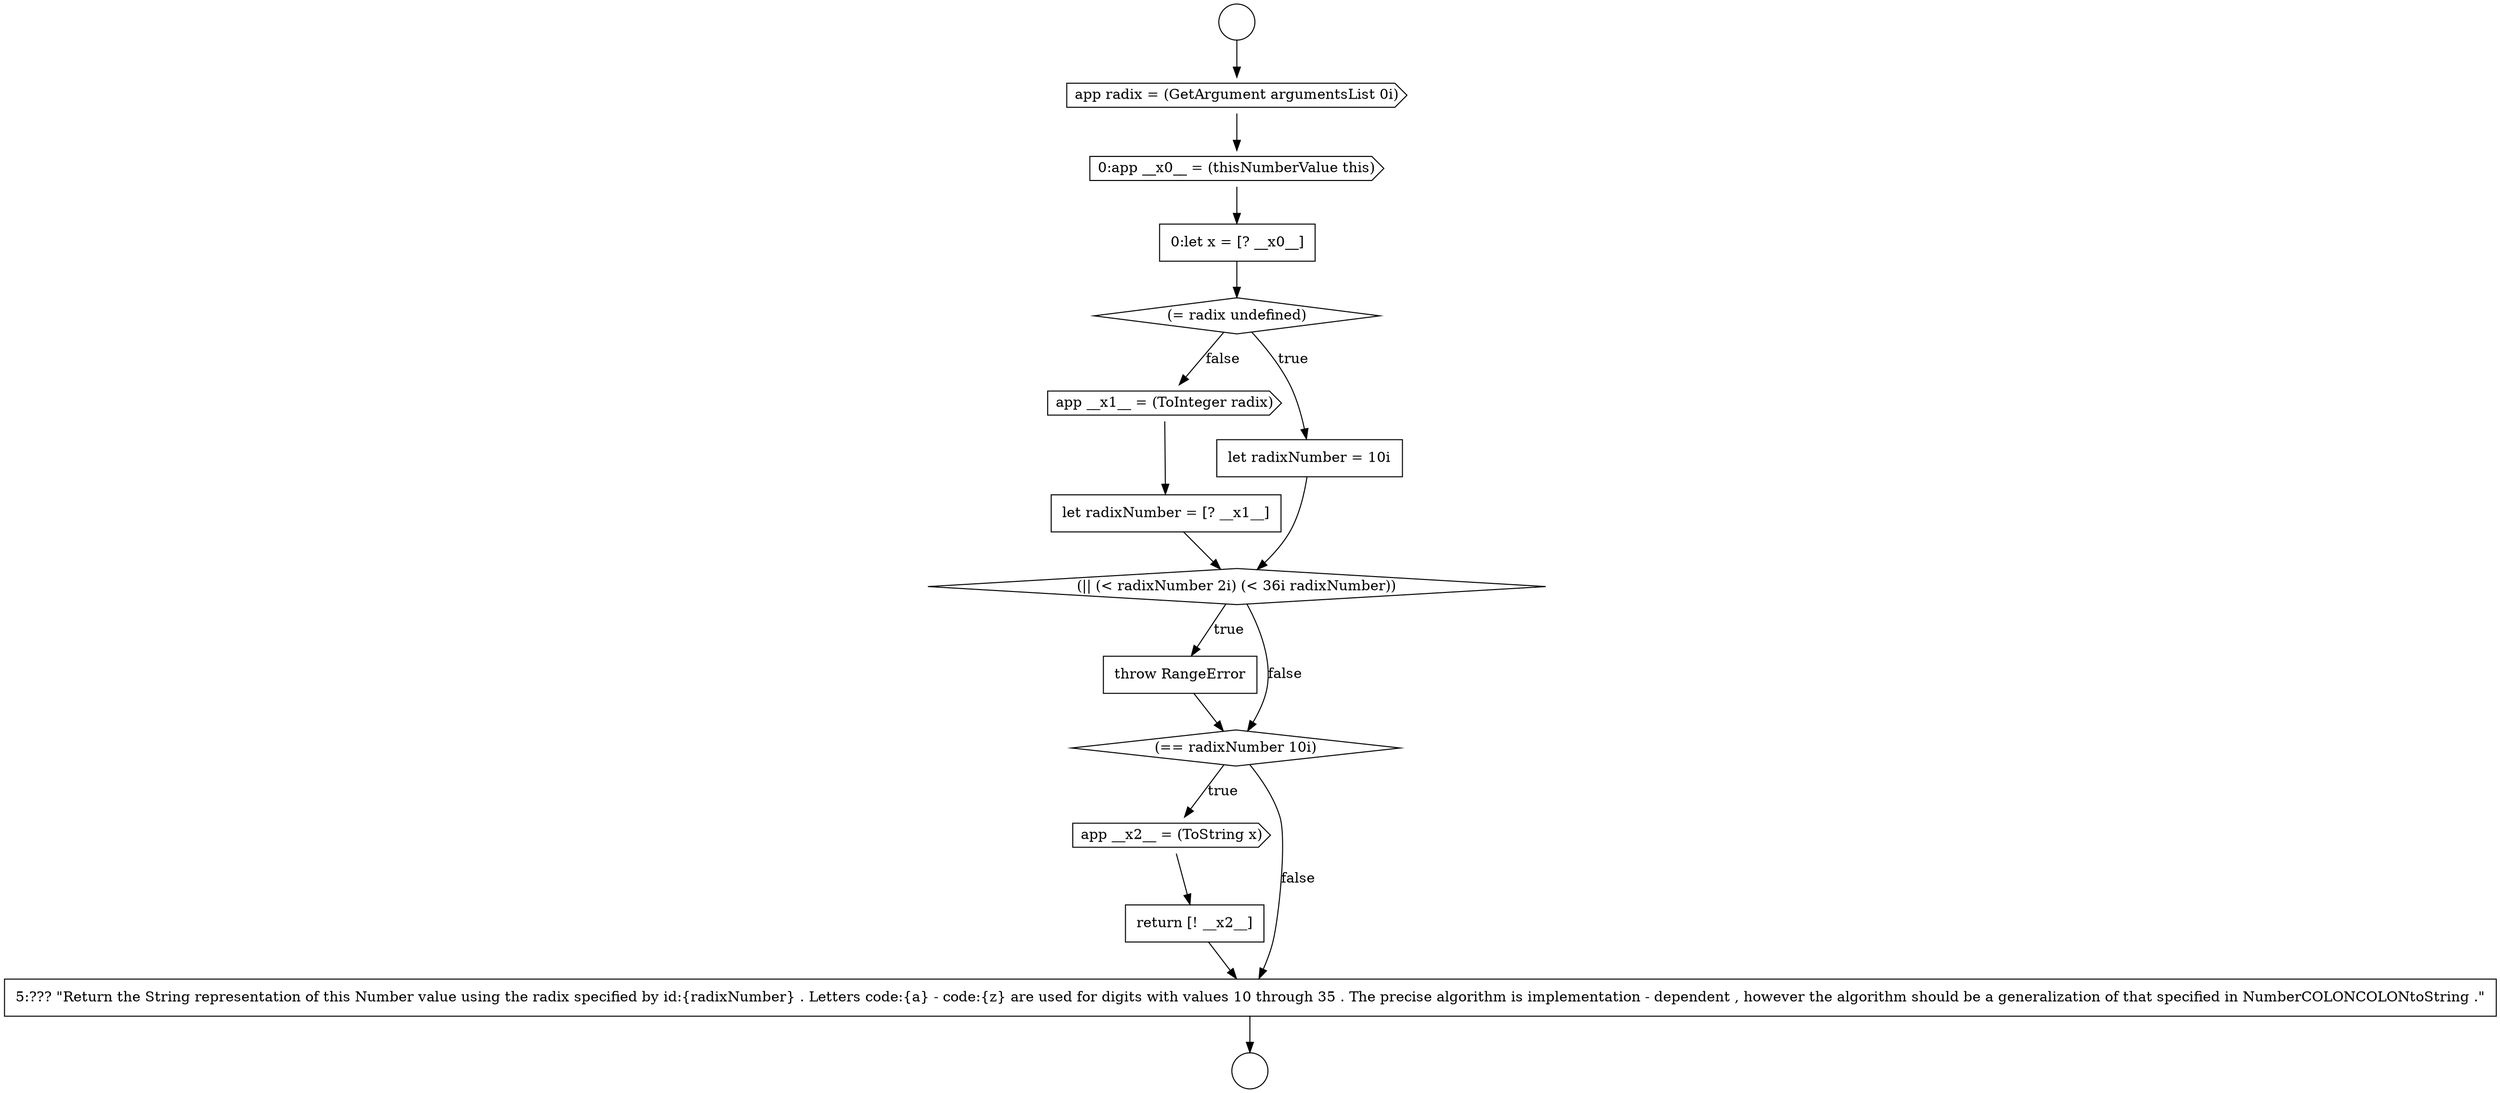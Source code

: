 digraph {
  node12661 [shape=circle label=" " color="black" fillcolor="white" style=filled]
  node12670 [shape=none, margin=0, label=<<font color="black">
    <table border="0" cellborder="1" cellspacing="0" cellpadding="10">
      <tr><td align="left">throw RangeError</td></tr>
    </table>
  </font>> color="black" fillcolor="white" style=filled]
  node12673 [shape=none, margin=0, label=<<font color="black">
    <table border="0" cellborder="1" cellspacing="0" cellpadding="10">
      <tr><td align="left">return [! __x2__]</td></tr>
    </table>
  </font>> color="black" fillcolor="white" style=filled]
  node12664 [shape=none, margin=0, label=<<font color="black">
    <table border="0" cellborder="1" cellspacing="0" cellpadding="10">
      <tr><td align="left">0:let x = [? __x0__]</td></tr>
    </table>
  </font>> color="black" fillcolor="white" style=filled]
  node12667 [shape=cds, label=<<font color="black">app __x1__ = (ToInteger radix)</font>> color="black" fillcolor="white" style=filled]
  node12671 [shape=diamond, label=<<font color="black">(== radixNumber 10i)</font>> color="black" fillcolor="white" style=filled]
  node12660 [shape=circle label=" " color="black" fillcolor="white" style=filled]
  node12663 [shape=cds, label=<<font color="black">0:app __x0__ = (thisNumberValue this)</font>> color="black" fillcolor="white" style=filled]
  node12668 [shape=none, margin=0, label=<<font color="black">
    <table border="0" cellborder="1" cellspacing="0" cellpadding="10">
      <tr><td align="left">let radixNumber = [? __x1__]</td></tr>
    </table>
  </font>> color="black" fillcolor="white" style=filled]
  node12672 [shape=cds, label=<<font color="black">app __x2__ = (ToString x)</font>> color="black" fillcolor="white" style=filled]
  node12665 [shape=diamond, label=<<font color="black">(= radix undefined)</font>> color="black" fillcolor="white" style=filled]
  node12662 [shape=cds, label=<<font color="black">app radix = (GetArgument argumentsList 0i)</font>> color="black" fillcolor="white" style=filled]
  node12669 [shape=diamond, label=<<font color="black">(|| (&lt; radixNumber 2i) (&lt; 36i radixNumber))</font>> color="black" fillcolor="white" style=filled]
  node12674 [shape=none, margin=0, label=<<font color="black">
    <table border="0" cellborder="1" cellspacing="0" cellpadding="10">
      <tr><td align="left">5:??? &quot;Return the String representation of this Number value using the radix specified by id:{radixNumber} . Letters code:{a} - code:{z} are used for digits with values 10 through 35 . The precise algorithm is implementation - dependent , however the algorithm should be a generalization of that specified in NumberCOLONCOLONtoString .&quot;</td></tr>
    </table>
  </font>> color="black" fillcolor="white" style=filled]
  node12666 [shape=none, margin=0, label=<<font color="black">
    <table border="0" cellborder="1" cellspacing="0" cellpadding="10">
      <tr><td align="left">let radixNumber = 10i</td></tr>
    </table>
  </font>> color="black" fillcolor="white" style=filled]
  node12673 -> node12674 [ color="black"]
  node12665 -> node12666 [label=<<font color="black">true</font>> color="black"]
  node12665 -> node12667 [label=<<font color="black">false</font>> color="black"]
  node12662 -> node12663 [ color="black"]
  node12663 -> node12664 [ color="black"]
  node12671 -> node12672 [label=<<font color="black">true</font>> color="black"]
  node12671 -> node12674 [label=<<font color="black">false</font>> color="black"]
  node12672 -> node12673 [ color="black"]
  node12668 -> node12669 [ color="black"]
  node12667 -> node12668 [ color="black"]
  node12670 -> node12671 [ color="black"]
  node12660 -> node12662 [ color="black"]
  node12664 -> node12665 [ color="black"]
  node12666 -> node12669 [ color="black"]
  node12674 -> node12661 [ color="black"]
  node12669 -> node12670 [label=<<font color="black">true</font>> color="black"]
  node12669 -> node12671 [label=<<font color="black">false</font>> color="black"]
}
